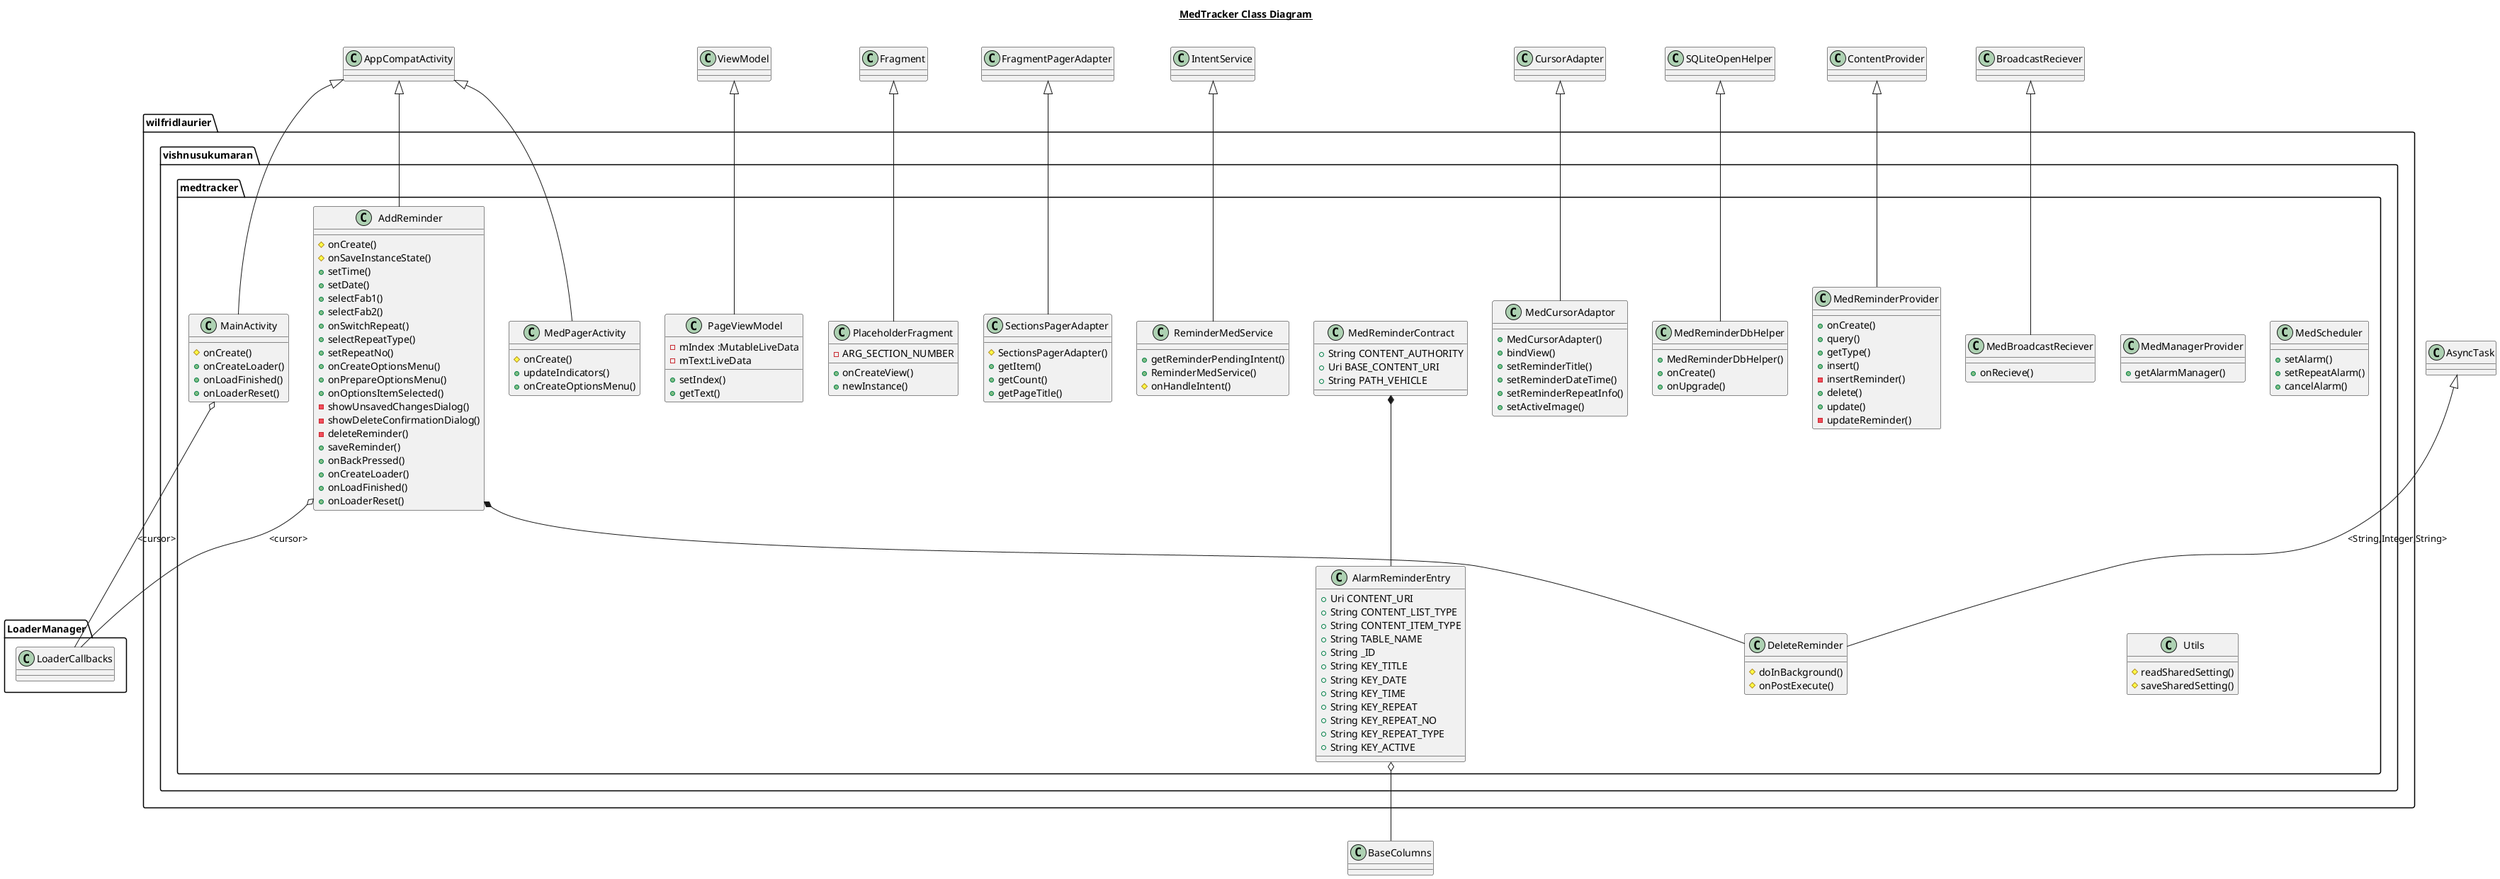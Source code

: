
@startuml

title __MedTracker Class Diagram__\n

  package wilfridlaurier.vishnusukumaran.medtracker {
    class AddReminder {
    #onCreate()
    #onSaveInstanceState()
    +setTime()
    +setDate()
    +selectFab1()
    +selectFab2()
    +onSwitchRepeat()
    +selectRepeatType()
    +setRepeatNo()
    +onCreateOptionsMenu()
    +onPrepareOptionsMenu()
    +onOptionsItemSelected()
    -showUnsavedChangesDialog()
    -showDeleteConfirmationDialog()
    -deleteReminder()
    +saveReminder()
    +onBackPressed()
    +onCreateLoader()
    +onLoadFinished()
    +onLoaderReset()
    }
  }
    package wilfridlaurier.vishnusukumaran.medtracker {
      class DeleteReminder {
      #doInBackground()
      #onPostExecute()

      }
    }
  

  package wilfridlaurier.vishnusukumaran.medtracker {
    class MedBroadcastReciever {
    +onRecieve()

    }
  }
  

  package wilfridlaurier.vishnusukumaran.medtracker {
    class MedCursorAdaptor {
    + MedCursorAdapter()
      +bindView()
        +setReminderTitle()
        +setReminderDateTime()
        +setReminderRepeatInfo()
        +setActiveImage()

    }
  }
  

  package wilfridlaurier.vishnusukumaran.medtracker {
    class MedManagerProvider {
    +getAlarmManager()
    }
  }
  package wilfridlaurier.vishnusukumaran.medtracker {
      class MedPagerActivity {
      #onCreate()
      +updateIndicators()
      +onCreateOptionsMenu()
      }
    }
     package wilfridlaurier.vishnusukumaran.medtracker {
          class MedReminderContract {
          +String CONTENT_AUTHORITY
          +Uri BASE_CONTENT_URI
          +String PATH_VEHICLE
          }
        }
     package wilfridlaurier.vishnusukumaran.medtracker {
                  class AlarmReminderEntry {
                  + Uri CONTENT_URI
                   +String CONTENT_LIST_TYPE
                   +String CONTENT_ITEM_TYPE
                   +String TABLE_NAME
                  +String _ID
                     +String KEY_TITLE
                    +String KEY_DATE
                     +String KEY_TIME
                  +String KEY_REPEAT
                    +String KEY_REPEAT_NO
                   +String KEY_REPEAT_TYPE
                	+String KEY_ACTIVE


                  }
                }

  package wilfridlaurier.vishnusukumaran.medtracker {
            class MedReminderDbHelper {
            +MedReminderDbHelper()
            +onCreate()
            +onUpgrade()
            }
          }
   package wilfridlaurier.vishnusukumaran.medtracker {
       class MedReminderProvider{
       +onCreate()
       +query()
       +getType()
       +insert()
       -insertReminder()
       +delete()
       +update()
       -updateReminder()
                      }
                    }
    package wilfridlaurier.vishnusukumaran.medtracker {
     class MedScheduler{
     +setAlarm()
     +setRepeatAlarm()
     +cancelAlarm()
                                          }
         }
         package wilfridlaurier.vishnusukumaran.medtracker {
              class ReminderMedService{
              +getReminderPendingIntent()
              +ReminderMedService()
              #onHandleIntent()
                                                   }
                  }
        package wilfridlaurier.vishnusukumaran.medtracker {
            class Utils{
            #readSharedSetting()
            #saveSharedSetting()
                                                                     }
                          }


  package wilfridlaurier.vishnusukumaran.medtracker {
    class MainActivity {
    #onCreate()
    +onCreateLoader()
    +onLoadFinished()
    +onLoaderReset()
    

    }
  }
  package wilfridlaurier.vishnusukumaran.medtracker {
      class SectionsPagerAdapter {
      #SectionsPagerAdapter()
      +getItem()
      +getCount()
      +getPageTitle()


      }
    }

    package wilfridlaurier.vishnusukumaran.medtracker {
         class PlaceholderFragment {
         +onCreateView()
         +newInstance()
         -ARG_SECTION_NUMBER


         }
       }

    package wilfridlaurier.vishnusukumaran.medtracker {
             class PageViewModel {
             -mIndex :MutableLiveData
             -mText:LiveData
             +setIndex()
             +getText()


             }
           }
  MedBroadcastReciever -up-|> BroadcastReciever
  
  MedReminderProvider -up-|> ContentProvider
  MedPagerActivity -up-|> AppCompatActivity
  MedReminderDbHelper -up-|> SQLiteOpenHelper
  MedCursorAdaptor -up-|> CursorAdapter
  MedReminderContract *-- AlarmReminderEntry
  AddReminder *-- DeleteReminder
  DeleteReminder -up-|> AsyncTask:<String,Integer,String>
   AlarmReminderEntry o-- BaseColumns
  ReminderMedService -up-|> IntentService
  SectionsPagerAdapter -up-|> FragmentPagerAdapter
  PlaceholderFragment -up-|> Fragment

   PageViewModel -up-|> ViewModel

  MainActivity o-- LoaderManager.LoaderCallbacks : <cursor>
  MainActivity -up-|> AppCompatActivity
  AddReminder o-- LoaderManager.LoaderCallbacks: <cursor>
  AddReminder -up-|> AppCompatActivity




@enduml
